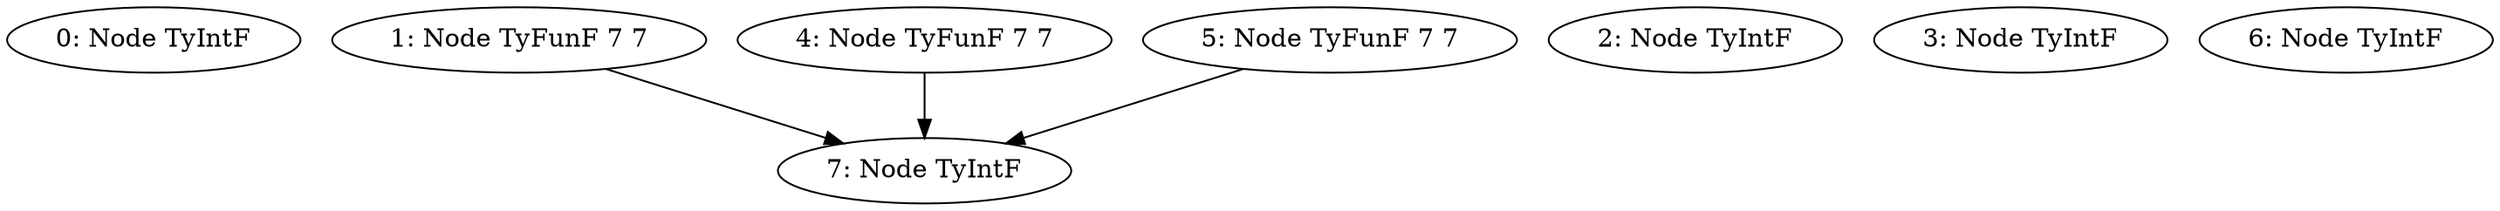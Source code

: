 digraph 
{
  "0" [label="0: Node TyIntF"]
  "1" [label="1: Node TyFunF 7 7"]
  "2" [label="2: Node TyIntF"]
  "3" [label="3: Node TyIntF"]
  "4" [label="4: Node TyFunF 7 7"]
  "5" [label="5: Node TyFunF 7 7"]
  "6" [label="6: Node TyIntF"]
  "7" [label="7: Node TyIntF"]
  "1" -> "7"
  "4" -> "7"
  "5" -> "7"
}
